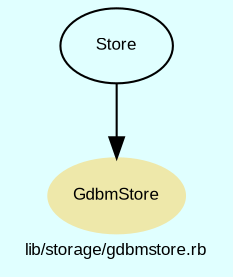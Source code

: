 digraph TopLevel {
    compound = true
    bgcolor = lightcyan1
    fontname = Arial
    fontsize = 8
    label = "lib/storage/gdbmstore.rb"
    node [
        fontname = Arial,
        fontsize = 8,
        color = black
    ]

    GdbmStore [
        fontcolor = black,
        URL = "classes/GdbmStore.html",
        shape = ellipse,
        color = palegoldenrod,
        style = filled,
        label = "GdbmStore"
    ]

    Store [
        URL = "classes/Store.html",
        label = "Store"
    ]

    Store -> GdbmStore [

    ]

}

